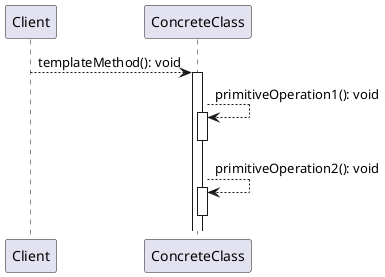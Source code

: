 @startuml
participant Client
participant ConcreteClass

Client --> ConcreteClass: templateMethod(): void
ConcreteClass++

ConcreteClass --> ConcreteClass: primitiveOperation1(): void
ConcreteClass++
ConcreteClass--

ConcreteClass --> ConcreteClass: primitiveOperation2(): void
ConcreteClass++
ConcreteClass--
@enduml